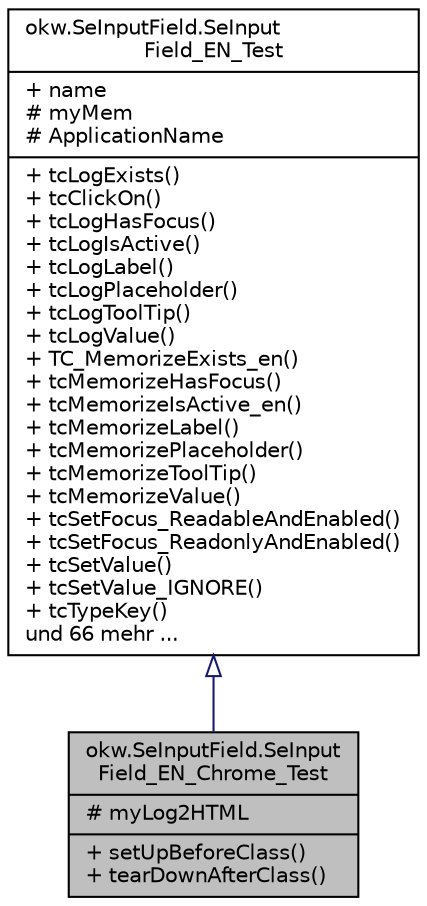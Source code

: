 digraph "okw.SeInputField.SeInputField_EN_Chrome_Test"
{
 // INTERACTIVE_SVG=YES
 // LATEX_PDF_SIZE
  edge [fontname="Helvetica",fontsize="10",labelfontname="Helvetica",labelfontsize="10"];
  node [fontname="Helvetica",fontsize="10",shape=record];
  Node0 [label="{okw.SeInputField.SeInput\lField_EN_Chrome_Test\n|# myLog2HTML\l|+ setUpBeforeClass()\l+ tearDownAfterClass()\l}",height=0.2,width=0.4,color="black", fillcolor="grey75", style="filled", fontcolor="black",tooltip=" "];
  Node1 -> Node0 [dir="back",color="midnightblue",fontsize="10",style="solid",arrowtail="onormal",fontname="Helvetica"];
  Node1 [label="{okw.SeInputField.SeInput\lField_EN_Test\n|+ name\l# myMem\l# ApplicationName\l|+ tcLogExists()\l+ tcClickOn()\l+ tcLogHasFocus()\l+ tcLogIsActive()\l+ tcLogLabel()\l+ tcLogPlaceholder()\l+ tcLogToolTip()\l+ tcLogValue()\l+ TC_MemorizeExists_en()\l+ tcMemorizeHasFocus()\l+ tcMemorizeIsActive_en()\l+ tcMemorizeLabel()\l+ tcMemorizePlaceholder()\l+ tcMemorizeToolTip()\l+ tcMemorizeValue()\l+ tcSetFocus_ReadableAndEnabled()\l+ tcSetFocus_ReadonlyAndEnabled()\l+ tcSetValue()\l+ tcSetValue_IGNORE()\l+ tcTypeKey()\lund 66 mehr ...\l}",height=0.2,width=0.4,color="black", fillcolor="white", style="filled",URL="$classokw_1_1_se_input_field_1_1_se_input_field___e_n___test.html",tooltip=" "];
}
